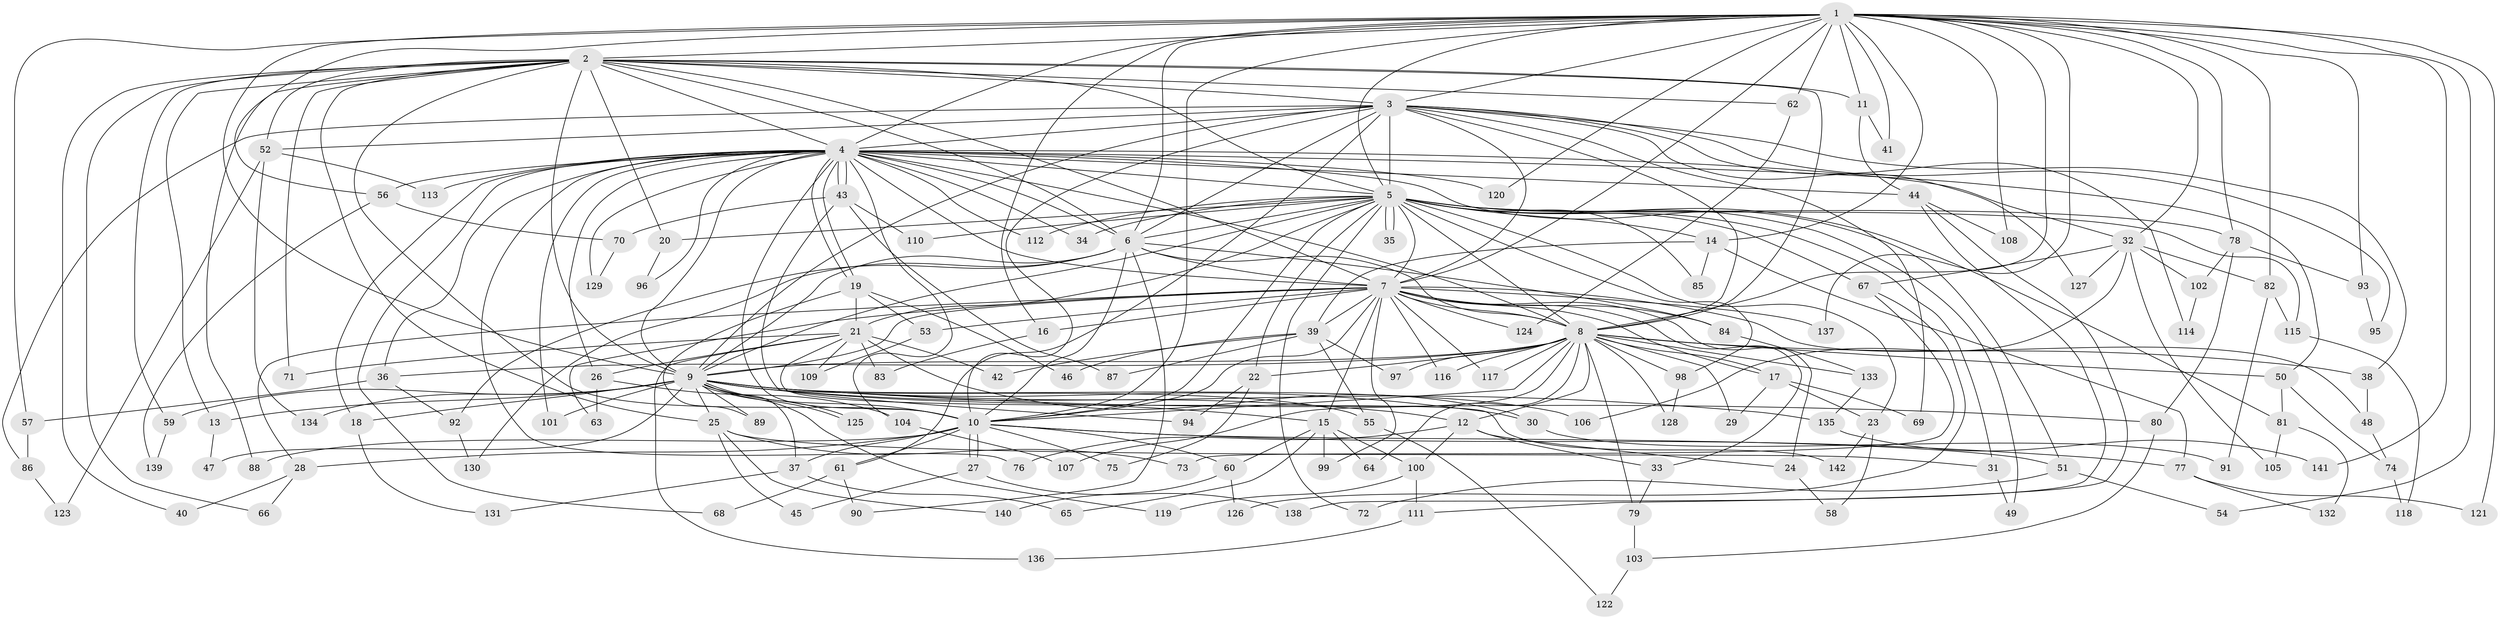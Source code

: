 // Generated by graph-tools (version 1.1) at 2025/43/03/09/25 04:43:43]
// undirected, 142 vertices, 309 edges
graph export_dot {
graph [start="1"]
  node [color=gray90,style=filled];
  1;
  2;
  3;
  4;
  5;
  6;
  7;
  8;
  9;
  10;
  11;
  12;
  13;
  14;
  15;
  16;
  17;
  18;
  19;
  20;
  21;
  22;
  23;
  24;
  25;
  26;
  27;
  28;
  29;
  30;
  31;
  32;
  33;
  34;
  35;
  36;
  37;
  38;
  39;
  40;
  41;
  42;
  43;
  44;
  45;
  46;
  47;
  48;
  49;
  50;
  51;
  52;
  53;
  54;
  55;
  56;
  57;
  58;
  59;
  60;
  61;
  62;
  63;
  64;
  65;
  66;
  67;
  68;
  69;
  70;
  71;
  72;
  73;
  74;
  75;
  76;
  77;
  78;
  79;
  80;
  81;
  82;
  83;
  84;
  85;
  86;
  87;
  88;
  89;
  90;
  91;
  92;
  93;
  94;
  95;
  96;
  97;
  98;
  99;
  100;
  101;
  102;
  103;
  104;
  105;
  106;
  107;
  108;
  109;
  110;
  111;
  112;
  113;
  114;
  115;
  116;
  117;
  118;
  119;
  120;
  121;
  122;
  123;
  124;
  125;
  126;
  127;
  128;
  129;
  130;
  131;
  132;
  133;
  134;
  135;
  136;
  137;
  138;
  139;
  140;
  141;
  142;
  1 -- 2;
  1 -- 3;
  1 -- 4;
  1 -- 5;
  1 -- 6;
  1 -- 7;
  1 -- 8;
  1 -- 9;
  1 -- 10;
  1 -- 11;
  1 -- 14;
  1 -- 16;
  1 -- 32;
  1 -- 41;
  1 -- 54;
  1 -- 56;
  1 -- 57;
  1 -- 62;
  1 -- 78;
  1 -- 82;
  1 -- 93;
  1 -- 108;
  1 -- 120;
  1 -- 121;
  1 -- 137;
  1 -- 141;
  2 -- 3;
  2 -- 4;
  2 -- 5;
  2 -- 6;
  2 -- 7;
  2 -- 8;
  2 -- 9;
  2 -- 10;
  2 -- 11;
  2 -- 13;
  2 -- 20;
  2 -- 25;
  2 -- 40;
  2 -- 52;
  2 -- 59;
  2 -- 62;
  2 -- 66;
  2 -- 71;
  2 -- 88;
  3 -- 4;
  3 -- 5;
  3 -- 6;
  3 -- 7;
  3 -- 8;
  3 -- 9;
  3 -- 10;
  3 -- 38;
  3 -- 52;
  3 -- 61;
  3 -- 69;
  3 -- 86;
  3 -- 95;
  3 -- 114;
  3 -- 127;
  4 -- 5;
  4 -- 6;
  4 -- 7;
  4 -- 8;
  4 -- 9;
  4 -- 10;
  4 -- 18;
  4 -- 19;
  4 -- 19;
  4 -- 26;
  4 -- 32;
  4 -- 34;
  4 -- 36;
  4 -- 43;
  4 -- 43;
  4 -- 44;
  4 -- 50;
  4 -- 51;
  4 -- 56;
  4 -- 68;
  4 -- 76;
  4 -- 96;
  4 -- 101;
  4 -- 104;
  4 -- 112;
  4 -- 113;
  4 -- 120;
  4 -- 129;
  5 -- 6;
  5 -- 7;
  5 -- 8;
  5 -- 9;
  5 -- 10;
  5 -- 14;
  5 -- 20;
  5 -- 21;
  5 -- 22;
  5 -- 23;
  5 -- 31;
  5 -- 34;
  5 -- 35;
  5 -- 35;
  5 -- 49;
  5 -- 67;
  5 -- 72;
  5 -- 78;
  5 -- 81;
  5 -- 85;
  5 -- 98;
  5 -- 110;
  5 -- 112;
  5 -- 115;
  6 -- 7;
  6 -- 8;
  6 -- 9;
  6 -- 10;
  6 -- 84;
  6 -- 90;
  6 -- 92;
  6 -- 130;
  7 -- 8;
  7 -- 9;
  7 -- 10;
  7 -- 15;
  7 -- 16;
  7 -- 17;
  7 -- 24;
  7 -- 28;
  7 -- 33;
  7 -- 39;
  7 -- 48;
  7 -- 53;
  7 -- 63;
  7 -- 84;
  7 -- 99;
  7 -- 116;
  7 -- 117;
  7 -- 124;
  7 -- 137;
  8 -- 9;
  8 -- 10;
  8 -- 12;
  8 -- 17;
  8 -- 22;
  8 -- 29;
  8 -- 36;
  8 -- 38;
  8 -- 50;
  8 -- 64;
  8 -- 79;
  8 -- 97;
  8 -- 98;
  8 -- 107;
  8 -- 116;
  8 -- 117;
  8 -- 128;
  8 -- 133;
  9 -- 10;
  9 -- 12;
  9 -- 13;
  9 -- 15;
  9 -- 18;
  9 -- 25;
  9 -- 30;
  9 -- 37;
  9 -- 47;
  9 -- 55;
  9 -- 59;
  9 -- 80;
  9 -- 89;
  9 -- 101;
  9 -- 106;
  9 -- 119;
  9 -- 125;
  9 -- 125;
  9 -- 134;
  9 -- 135;
  10 -- 27;
  10 -- 27;
  10 -- 28;
  10 -- 37;
  10 -- 51;
  10 -- 60;
  10 -- 61;
  10 -- 75;
  10 -- 77;
  10 -- 88;
  11 -- 41;
  11 -- 44;
  12 -- 24;
  12 -- 33;
  12 -- 76;
  12 -- 100;
  13 -- 47;
  14 -- 39;
  14 -- 77;
  14 -- 85;
  15 -- 60;
  15 -- 64;
  15 -- 65;
  15 -- 99;
  15 -- 100;
  16 -- 83;
  17 -- 23;
  17 -- 29;
  17 -- 69;
  18 -- 131;
  19 -- 21;
  19 -- 46;
  19 -- 53;
  19 -- 89;
  20 -- 96;
  21 -- 26;
  21 -- 30;
  21 -- 42;
  21 -- 71;
  21 -- 83;
  21 -- 109;
  21 -- 136;
  21 -- 142;
  22 -- 75;
  22 -- 94;
  23 -- 58;
  23 -- 142;
  24 -- 58;
  25 -- 31;
  25 -- 45;
  25 -- 73;
  25 -- 140;
  26 -- 63;
  26 -- 104;
  27 -- 45;
  27 -- 138;
  28 -- 40;
  28 -- 66;
  30 -- 91;
  31 -- 49;
  32 -- 67;
  32 -- 82;
  32 -- 102;
  32 -- 105;
  32 -- 106;
  32 -- 127;
  33 -- 79;
  36 -- 57;
  36 -- 92;
  37 -- 65;
  37 -- 131;
  38 -- 48;
  39 -- 42;
  39 -- 46;
  39 -- 55;
  39 -- 87;
  39 -- 97;
  43 -- 70;
  43 -- 87;
  43 -- 94;
  43 -- 110;
  44 -- 108;
  44 -- 111;
  44 -- 138;
  48 -- 74;
  50 -- 74;
  50 -- 81;
  51 -- 54;
  51 -- 72;
  52 -- 113;
  52 -- 123;
  52 -- 134;
  53 -- 109;
  55 -- 122;
  56 -- 70;
  56 -- 139;
  57 -- 86;
  59 -- 139;
  60 -- 126;
  60 -- 140;
  61 -- 68;
  61 -- 90;
  62 -- 124;
  67 -- 73;
  67 -- 126;
  70 -- 129;
  74 -- 118;
  77 -- 121;
  77 -- 132;
  78 -- 80;
  78 -- 93;
  78 -- 102;
  79 -- 103;
  80 -- 103;
  81 -- 105;
  81 -- 132;
  82 -- 91;
  82 -- 115;
  84 -- 133;
  86 -- 123;
  92 -- 130;
  93 -- 95;
  98 -- 128;
  100 -- 111;
  100 -- 119;
  102 -- 114;
  103 -- 122;
  104 -- 107;
  111 -- 136;
  115 -- 118;
  133 -- 135;
  135 -- 141;
}
